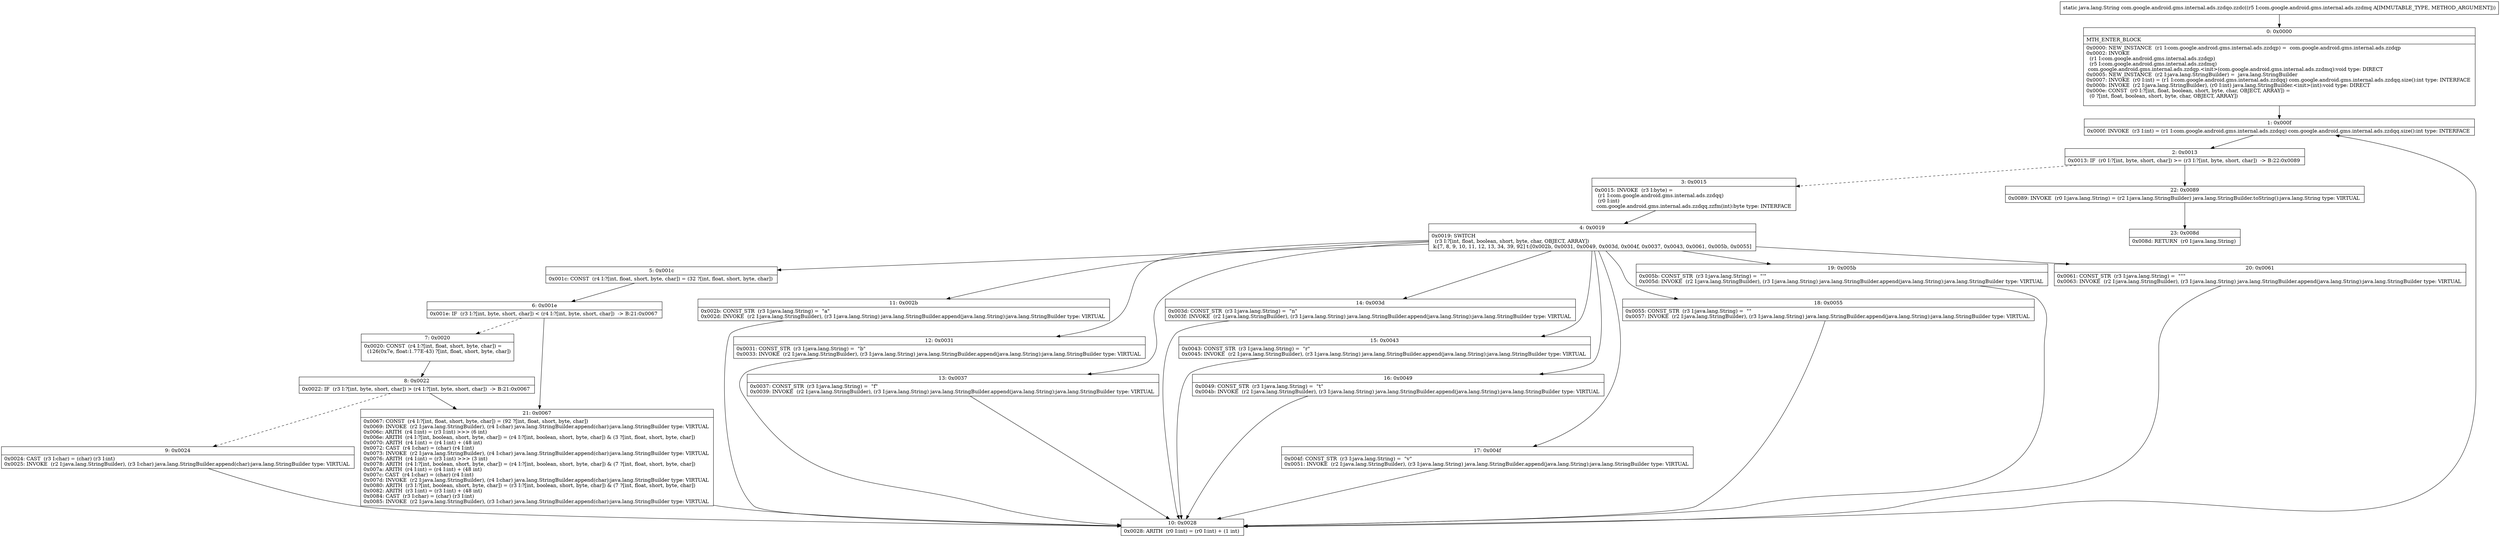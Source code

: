 digraph "CFG forcom.google.android.gms.internal.ads.zzdqo.zzdc(Lcom\/google\/android\/gms\/internal\/ads\/zzdmq;)Ljava\/lang\/String;" {
Node_0 [shape=record,label="{0\:\ 0x0000|MTH_ENTER_BLOCK\l|0x0000: NEW_INSTANCE  (r1 I:com.google.android.gms.internal.ads.zzdqp) =  com.google.android.gms.internal.ads.zzdqp \l0x0002: INVOKE  \l  (r1 I:com.google.android.gms.internal.ads.zzdqp)\l  (r5 I:com.google.android.gms.internal.ads.zzdmq)\l com.google.android.gms.internal.ads.zzdqp.\<init\>(com.google.android.gms.internal.ads.zzdmq):void type: DIRECT \l0x0005: NEW_INSTANCE  (r2 I:java.lang.StringBuilder) =  java.lang.StringBuilder \l0x0007: INVOKE  (r0 I:int) = (r1 I:com.google.android.gms.internal.ads.zzdqq) com.google.android.gms.internal.ads.zzdqq.size():int type: INTERFACE \l0x000b: INVOKE  (r2 I:java.lang.StringBuilder), (r0 I:int) java.lang.StringBuilder.\<init\>(int):void type: DIRECT \l0x000e: CONST  (r0 I:?[int, float, boolean, short, byte, char, OBJECT, ARRAY]) = \l  (0 ?[int, float, boolean, short, byte, char, OBJECT, ARRAY])\l \l}"];
Node_1 [shape=record,label="{1\:\ 0x000f|0x000f: INVOKE  (r3 I:int) = (r1 I:com.google.android.gms.internal.ads.zzdqq) com.google.android.gms.internal.ads.zzdqq.size():int type: INTERFACE \l}"];
Node_2 [shape=record,label="{2\:\ 0x0013|0x0013: IF  (r0 I:?[int, byte, short, char]) \>= (r3 I:?[int, byte, short, char])  \-\> B:22:0x0089 \l}"];
Node_3 [shape=record,label="{3\:\ 0x0015|0x0015: INVOKE  (r3 I:byte) = \l  (r1 I:com.google.android.gms.internal.ads.zzdqq)\l  (r0 I:int)\l com.google.android.gms.internal.ads.zzdqq.zzfm(int):byte type: INTERFACE \l}"];
Node_4 [shape=record,label="{4\:\ 0x0019|0x0019: SWITCH  \l  (r3 I:?[int, float, boolean, short, byte, char, OBJECT, ARRAY])\l k:[7, 8, 9, 10, 11, 12, 13, 34, 39, 92] t:[0x002b, 0x0031, 0x0049, 0x003d, 0x004f, 0x0037, 0x0043, 0x0061, 0x005b, 0x0055] \l}"];
Node_5 [shape=record,label="{5\:\ 0x001c|0x001c: CONST  (r4 I:?[int, float, short, byte, char]) = (32 ?[int, float, short, byte, char]) \l}"];
Node_6 [shape=record,label="{6\:\ 0x001e|0x001e: IF  (r3 I:?[int, byte, short, char]) \< (r4 I:?[int, byte, short, char])  \-\> B:21:0x0067 \l}"];
Node_7 [shape=record,label="{7\:\ 0x0020|0x0020: CONST  (r4 I:?[int, float, short, byte, char]) = \l  (126(0x7e, float:1.77E\-43) ?[int, float, short, byte, char])\l \l}"];
Node_8 [shape=record,label="{8\:\ 0x0022|0x0022: IF  (r3 I:?[int, byte, short, char]) \> (r4 I:?[int, byte, short, char])  \-\> B:21:0x0067 \l}"];
Node_9 [shape=record,label="{9\:\ 0x0024|0x0024: CAST  (r3 I:char) = (char) (r3 I:int) \l0x0025: INVOKE  (r2 I:java.lang.StringBuilder), (r3 I:char) java.lang.StringBuilder.append(char):java.lang.StringBuilder type: VIRTUAL \l}"];
Node_10 [shape=record,label="{10\:\ 0x0028|0x0028: ARITH  (r0 I:int) = (r0 I:int) + (1 int) \l}"];
Node_11 [shape=record,label="{11\:\ 0x002b|0x002b: CONST_STR  (r3 I:java.lang.String) =  \"a\" \l0x002d: INVOKE  (r2 I:java.lang.StringBuilder), (r3 I:java.lang.String) java.lang.StringBuilder.append(java.lang.String):java.lang.StringBuilder type: VIRTUAL \l}"];
Node_12 [shape=record,label="{12\:\ 0x0031|0x0031: CONST_STR  (r3 I:java.lang.String) =  \"b\" \l0x0033: INVOKE  (r2 I:java.lang.StringBuilder), (r3 I:java.lang.String) java.lang.StringBuilder.append(java.lang.String):java.lang.StringBuilder type: VIRTUAL \l}"];
Node_13 [shape=record,label="{13\:\ 0x0037|0x0037: CONST_STR  (r3 I:java.lang.String) =  \"f\" \l0x0039: INVOKE  (r2 I:java.lang.StringBuilder), (r3 I:java.lang.String) java.lang.StringBuilder.append(java.lang.String):java.lang.StringBuilder type: VIRTUAL \l}"];
Node_14 [shape=record,label="{14\:\ 0x003d|0x003d: CONST_STR  (r3 I:java.lang.String) =  \"n\" \l0x003f: INVOKE  (r2 I:java.lang.StringBuilder), (r3 I:java.lang.String) java.lang.StringBuilder.append(java.lang.String):java.lang.StringBuilder type: VIRTUAL \l}"];
Node_15 [shape=record,label="{15\:\ 0x0043|0x0043: CONST_STR  (r3 I:java.lang.String) =  \"r\" \l0x0045: INVOKE  (r2 I:java.lang.StringBuilder), (r3 I:java.lang.String) java.lang.StringBuilder.append(java.lang.String):java.lang.StringBuilder type: VIRTUAL \l}"];
Node_16 [shape=record,label="{16\:\ 0x0049|0x0049: CONST_STR  (r3 I:java.lang.String) =  \"t\" \l0x004b: INVOKE  (r2 I:java.lang.StringBuilder), (r3 I:java.lang.String) java.lang.StringBuilder.append(java.lang.String):java.lang.StringBuilder type: VIRTUAL \l}"];
Node_17 [shape=record,label="{17\:\ 0x004f|0x004f: CONST_STR  (r3 I:java.lang.String) =  \"v\" \l0x0051: INVOKE  (r2 I:java.lang.StringBuilder), (r3 I:java.lang.String) java.lang.StringBuilder.append(java.lang.String):java.lang.StringBuilder type: VIRTUAL \l}"];
Node_18 [shape=record,label="{18\:\ 0x0055|0x0055: CONST_STR  (r3 I:java.lang.String) =  \"\" \l0x0057: INVOKE  (r2 I:java.lang.StringBuilder), (r3 I:java.lang.String) java.lang.StringBuilder.append(java.lang.String):java.lang.StringBuilder type: VIRTUAL \l}"];
Node_19 [shape=record,label="{19\:\ 0x005b|0x005b: CONST_STR  (r3 I:java.lang.String) =  \"'\" \l0x005d: INVOKE  (r2 I:java.lang.StringBuilder), (r3 I:java.lang.String) java.lang.StringBuilder.append(java.lang.String):java.lang.StringBuilder type: VIRTUAL \l}"];
Node_20 [shape=record,label="{20\:\ 0x0061|0x0061: CONST_STR  (r3 I:java.lang.String) =  \"\"\" \l0x0063: INVOKE  (r2 I:java.lang.StringBuilder), (r3 I:java.lang.String) java.lang.StringBuilder.append(java.lang.String):java.lang.StringBuilder type: VIRTUAL \l}"];
Node_21 [shape=record,label="{21\:\ 0x0067|0x0067: CONST  (r4 I:?[int, float, short, byte, char]) = (92 ?[int, float, short, byte, char]) \l0x0069: INVOKE  (r2 I:java.lang.StringBuilder), (r4 I:char) java.lang.StringBuilder.append(char):java.lang.StringBuilder type: VIRTUAL \l0x006c: ARITH  (r4 I:int) = (r3 I:int) \>\>\> (6 int) \l0x006e: ARITH  (r4 I:?[int, boolean, short, byte, char]) = (r4 I:?[int, boolean, short, byte, char]) & (3 ?[int, float, short, byte, char]) \l0x0070: ARITH  (r4 I:int) = (r4 I:int) + (48 int) \l0x0072: CAST  (r4 I:char) = (char) (r4 I:int) \l0x0073: INVOKE  (r2 I:java.lang.StringBuilder), (r4 I:char) java.lang.StringBuilder.append(char):java.lang.StringBuilder type: VIRTUAL \l0x0076: ARITH  (r4 I:int) = (r3 I:int) \>\>\> (3 int) \l0x0078: ARITH  (r4 I:?[int, boolean, short, byte, char]) = (r4 I:?[int, boolean, short, byte, char]) & (7 ?[int, float, short, byte, char]) \l0x007a: ARITH  (r4 I:int) = (r4 I:int) + (48 int) \l0x007c: CAST  (r4 I:char) = (char) (r4 I:int) \l0x007d: INVOKE  (r2 I:java.lang.StringBuilder), (r4 I:char) java.lang.StringBuilder.append(char):java.lang.StringBuilder type: VIRTUAL \l0x0080: ARITH  (r3 I:?[int, boolean, short, byte, char]) = (r3 I:?[int, boolean, short, byte, char]) & (7 ?[int, float, short, byte, char]) \l0x0082: ARITH  (r3 I:int) = (r3 I:int) + (48 int) \l0x0084: CAST  (r3 I:char) = (char) (r3 I:int) \l0x0085: INVOKE  (r2 I:java.lang.StringBuilder), (r3 I:char) java.lang.StringBuilder.append(char):java.lang.StringBuilder type: VIRTUAL \l}"];
Node_22 [shape=record,label="{22\:\ 0x0089|0x0089: INVOKE  (r0 I:java.lang.String) = (r2 I:java.lang.StringBuilder) java.lang.StringBuilder.toString():java.lang.String type: VIRTUAL \l}"];
Node_23 [shape=record,label="{23\:\ 0x008d|0x008d: RETURN  (r0 I:java.lang.String) \l}"];
MethodNode[shape=record,label="{static java.lang.String com.google.android.gms.internal.ads.zzdqo.zzdc((r5 I:com.google.android.gms.internal.ads.zzdmq A[IMMUTABLE_TYPE, METHOD_ARGUMENT])) }"];
MethodNode -> Node_0;
Node_0 -> Node_1;
Node_1 -> Node_2;
Node_2 -> Node_3[style=dashed];
Node_2 -> Node_22;
Node_3 -> Node_4;
Node_4 -> Node_5;
Node_4 -> Node_11;
Node_4 -> Node_12;
Node_4 -> Node_13;
Node_4 -> Node_14;
Node_4 -> Node_15;
Node_4 -> Node_16;
Node_4 -> Node_17;
Node_4 -> Node_18;
Node_4 -> Node_19;
Node_4 -> Node_20;
Node_5 -> Node_6;
Node_6 -> Node_7[style=dashed];
Node_6 -> Node_21;
Node_7 -> Node_8;
Node_8 -> Node_9[style=dashed];
Node_8 -> Node_21;
Node_9 -> Node_10;
Node_10 -> Node_1;
Node_11 -> Node_10;
Node_12 -> Node_10;
Node_13 -> Node_10;
Node_14 -> Node_10;
Node_15 -> Node_10;
Node_16 -> Node_10;
Node_17 -> Node_10;
Node_18 -> Node_10;
Node_19 -> Node_10;
Node_20 -> Node_10;
Node_21 -> Node_10;
Node_22 -> Node_23;
}

